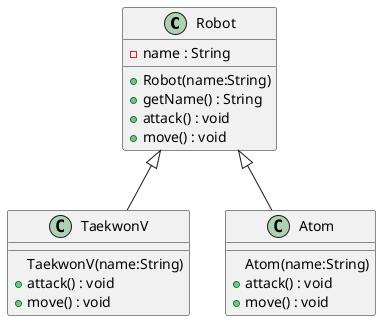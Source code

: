@startuml
class Robot
Robot : -name : String
Robot : +Robot(name:String)
Robot : +getName() : String
Robot : +attack() : void
Robot : +move() : void

class TaekwonV
TaekwonV : TaekwonV(name:String)
TaekwonV : +attack() : void
TaekwonV : +move() : void

class Atom
Atom : Atom(name:String)
Atom : +attack() : void
Atom : +move() : void

Robot <|-- TaekwonV
Robot <|-- Atom
@enduml